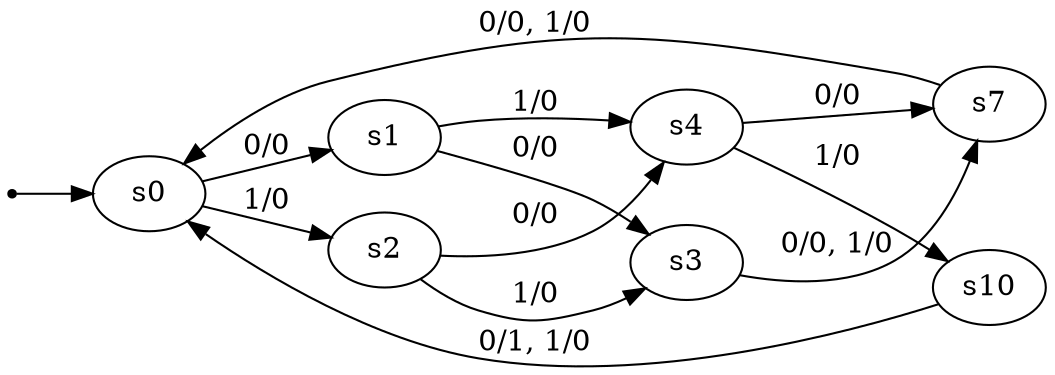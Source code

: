 digraph STG {
	rankdir=LR;

	INIT [shape=point];
	s0 [label="s0"];
	s1 [label="s1"];
	s2 [label="s2"];
	s3 [label="s3"];
	s4 [label="s4"];
	s7 [label="s7"];
	s10 [label="s10"];

	INIT -> s0;
	s0 -> s1 [label="0/0"];
	s0 -> s2 [label="1/0"];
	s1 -> s3 [label="0/0"];
	s1 -> s4 [label="1/0"];
	s2 -> s3 [label="1/0"];
	s2 -> s4 [label="0/0"];
	s3 -> s7 [label="0/0, 1/0"];
	s4 -> s10 [label="1/0"];
	s4 -> s7 [label="0/0"];
	s7 -> s0 [label="0/0, 1/0"];
	s10 -> s0 [label="0/1, 1/0"];
}